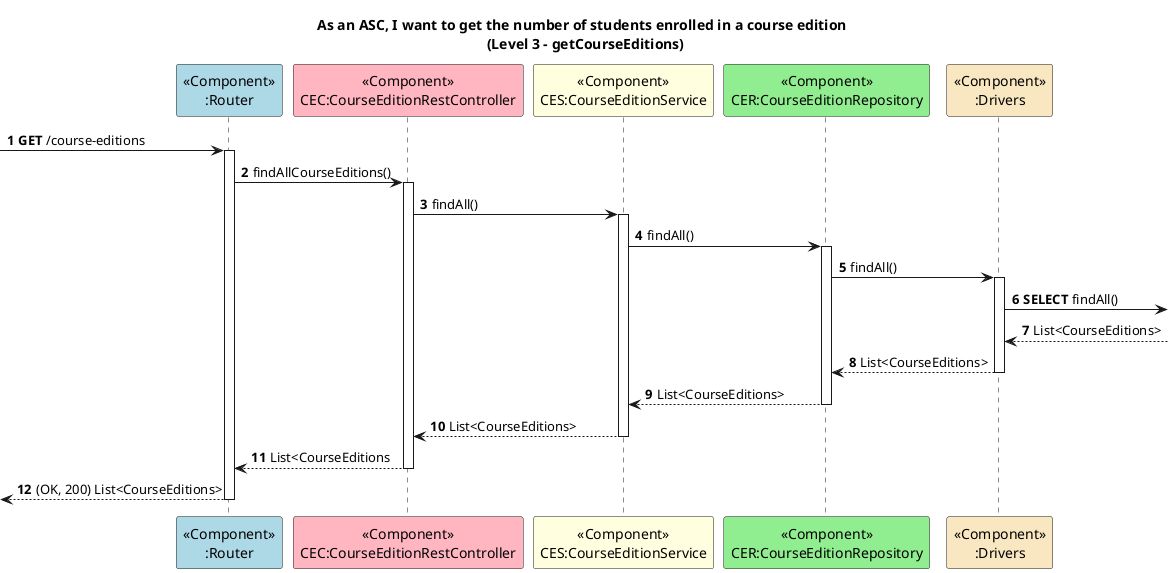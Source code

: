 @startuml

autonumber

title As an ASC, I want to get the number of students enrolled in a course edition \n (Level 3 - getCourseEditions)

participant "<<Component>>\n:Router" as Router #lightblue
participant "<<Component>>\nCEC:CourseEditionRestController" as C #lightpink
participant "<<Component>>\nCES:CourseEditionService" as S #lightyellow
participant "<<Component>>\nCER:CourseEditionRepository" as R #lightgreen
participant "<<Component>>\n:Drivers" as D #strategy

 -> Router ++: **GET** /course-editions
Router -> C ++: findAllCourseEditions()
C -> S ++: findAll()
S -> R ++: findAll()
R -> D ++: findAll()
D -> : **SELECT** findAll()
D <-- : List<CourseEditions>
D --> R --: List<CourseEditions>
R --> S --: List<CourseEditions>
S --> C --: List<CourseEditions>
C --> Router --: List<CourseEditions
<-- Router --: (OK, 200) List<CourseEditions>

@enduml